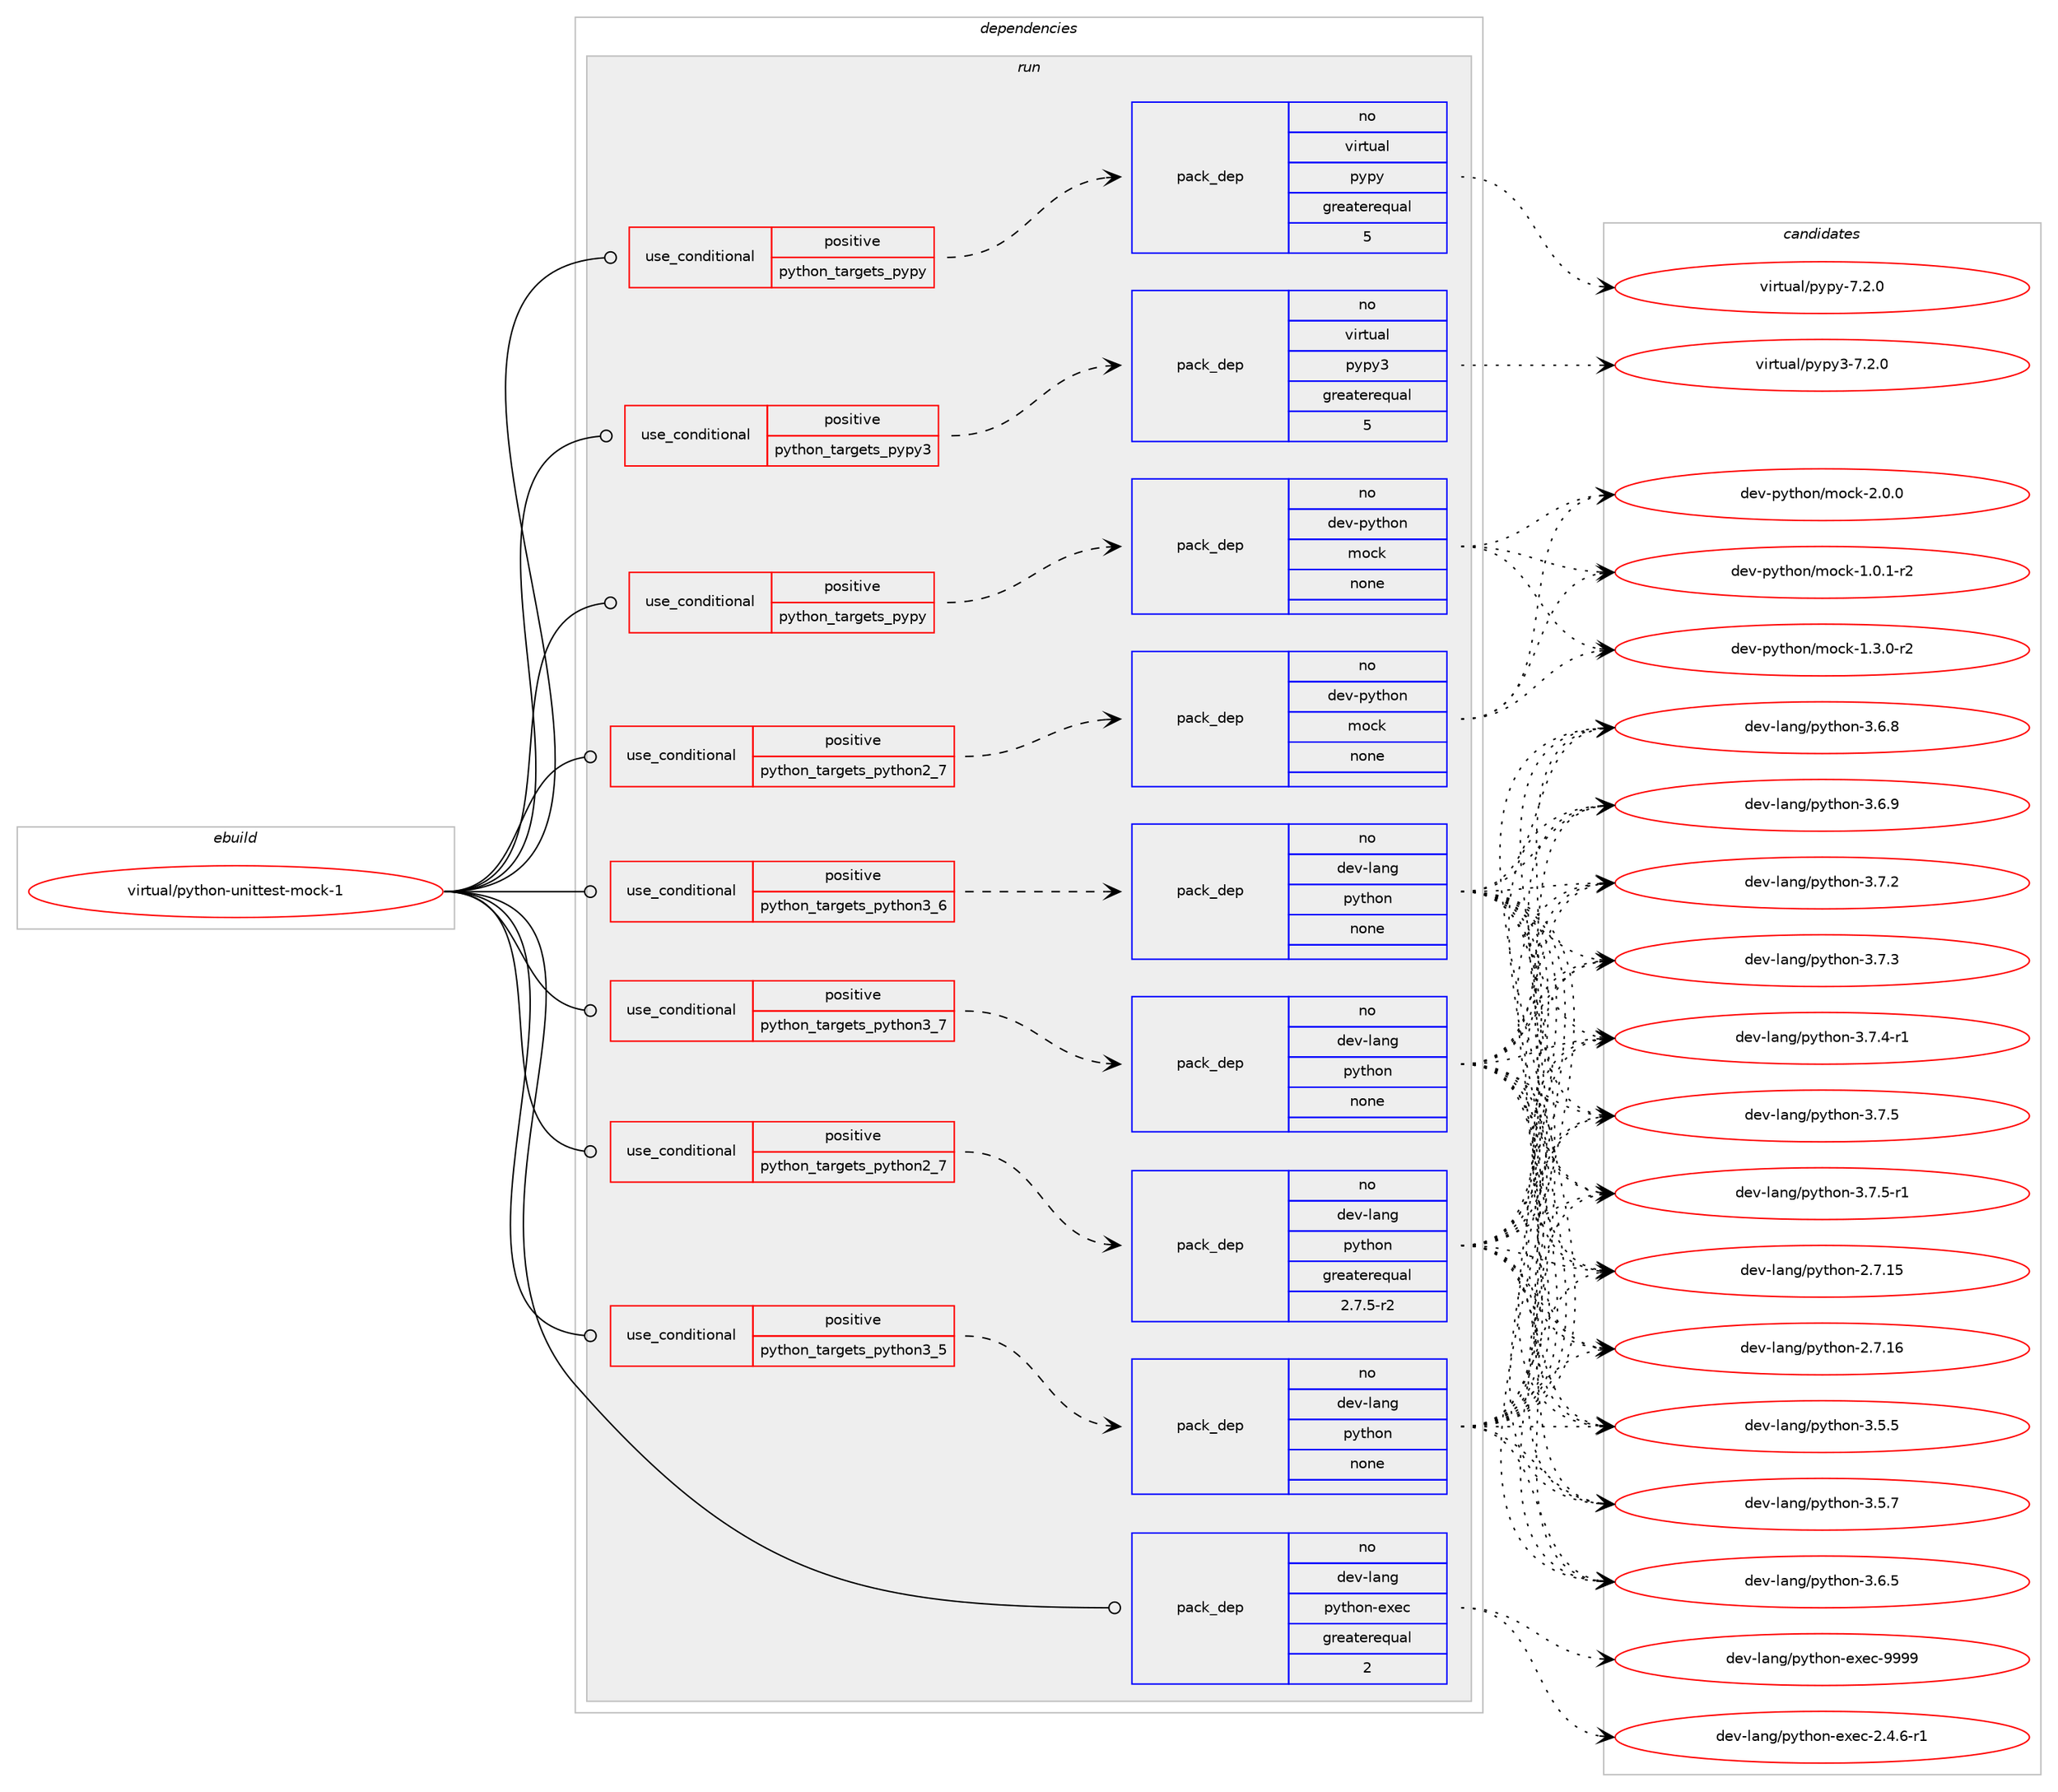 digraph prolog {

# *************
# Graph options
# *************

newrank=true;
concentrate=true;
compound=true;
graph [rankdir=LR,fontname=Helvetica,fontsize=10,ranksep=1.5];#, ranksep=2.5, nodesep=0.2];
edge  [arrowhead=vee];
node  [fontname=Helvetica,fontsize=10];

# **********
# The ebuild
# **********

subgraph cluster_leftcol {
color=gray;
rank=same;
label=<<i>ebuild</i>>;
id [label="virtual/python-unittest-mock-1", color=red, width=4, href="../virtual/python-unittest-mock-1.svg"];
}

# ****************
# The dependencies
# ****************

subgraph cluster_midcol {
color=gray;
label=<<i>dependencies</i>>;
subgraph cluster_compile {
fillcolor="#eeeeee";
style=filled;
label=<<i>compile</i>>;
}
subgraph cluster_compileandrun {
fillcolor="#eeeeee";
style=filled;
label=<<i>compile and run</i>>;
}
subgraph cluster_run {
fillcolor="#eeeeee";
style=filled;
label=<<i>run</i>>;
subgraph cond216483 {
dependency902487 [label=<<TABLE BORDER="0" CELLBORDER="1" CELLSPACING="0" CELLPADDING="4"><TR><TD ROWSPAN="3" CELLPADDING="10">use_conditional</TD></TR><TR><TD>positive</TD></TR><TR><TD>python_targets_pypy</TD></TR></TABLE>>, shape=none, color=red];
subgraph pack669819 {
dependency902488 [label=<<TABLE BORDER="0" CELLBORDER="1" CELLSPACING="0" CELLPADDING="4" WIDTH="220"><TR><TD ROWSPAN="6" CELLPADDING="30">pack_dep</TD></TR><TR><TD WIDTH="110">no</TD></TR><TR><TD>dev-python</TD></TR><TR><TD>mock</TD></TR><TR><TD>none</TD></TR><TR><TD></TD></TR></TABLE>>, shape=none, color=blue];
}
dependency902487:e -> dependency902488:w [weight=20,style="dashed",arrowhead="vee"];
}
id:e -> dependency902487:w [weight=20,style="solid",arrowhead="odot"];
subgraph cond216484 {
dependency902489 [label=<<TABLE BORDER="0" CELLBORDER="1" CELLSPACING="0" CELLPADDING="4"><TR><TD ROWSPAN="3" CELLPADDING="10">use_conditional</TD></TR><TR><TD>positive</TD></TR><TR><TD>python_targets_pypy</TD></TR></TABLE>>, shape=none, color=red];
subgraph pack669820 {
dependency902490 [label=<<TABLE BORDER="0" CELLBORDER="1" CELLSPACING="0" CELLPADDING="4" WIDTH="220"><TR><TD ROWSPAN="6" CELLPADDING="30">pack_dep</TD></TR><TR><TD WIDTH="110">no</TD></TR><TR><TD>virtual</TD></TR><TR><TD>pypy</TD></TR><TR><TD>greaterequal</TD></TR><TR><TD>5</TD></TR></TABLE>>, shape=none, color=blue];
}
dependency902489:e -> dependency902490:w [weight=20,style="dashed",arrowhead="vee"];
}
id:e -> dependency902489:w [weight=20,style="solid",arrowhead="odot"];
subgraph cond216485 {
dependency902491 [label=<<TABLE BORDER="0" CELLBORDER="1" CELLSPACING="0" CELLPADDING="4"><TR><TD ROWSPAN="3" CELLPADDING="10">use_conditional</TD></TR><TR><TD>positive</TD></TR><TR><TD>python_targets_pypy3</TD></TR></TABLE>>, shape=none, color=red];
subgraph pack669821 {
dependency902492 [label=<<TABLE BORDER="0" CELLBORDER="1" CELLSPACING="0" CELLPADDING="4" WIDTH="220"><TR><TD ROWSPAN="6" CELLPADDING="30">pack_dep</TD></TR><TR><TD WIDTH="110">no</TD></TR><TR><TD>virtual</TD></TR><TR><TD>pypy3</TD></TR><TR><TD>greaterequal</TD></TR><TR><TD>5</TD></TR></TABLE>>, shape=none, color=blue];
}
dependency902491:e -> dependency902492:w [weight=20,style="dashed",arrowhead="vee"];
}
id:e -> dependency902491:w [weight=20,style="solid",arrowhead="odot"];
subgraph cond216486 {
dependency902493 [label=<<TABLE BORDER="0" CELLBORDER="1" CELLSPACING="0" CELLPADDING="4"><TR><TD ROWSPAN="3" CELLPADDING="10">use_conditional</TD></TR><TR><TD>positive</TD></TR><TR><TD>python_targets_python2_7</TD></TR></TABLE>>, shape=none, color=red];
subgraph pack669822 {
dependency902494 [label=<<TABLE BORDER="0" CELLBORDER="1" CELLSPACING="0" CELLPADDING="4" WIDTH="220"><TR><TD ROWSPAN="6" CELLPADDING="30">pack_dep</TD></TR><TR><TD WIDTH="110">no</TD></TR><TR><TD>dev-lang</TD></TR><TR><TD>python</TD></TR><TR><TD>greaterequal</TD></TR><TR><TD>2.7.5-r2</TD></TR></TABLE>>, shape=none, color=blue];
}
dependency902493:e -> dependency902494:w [weight=20,style="dashed",arrowhead="vee"];
}
id:e -> dependency902493:w [weight=20,style="solid",arrowhead="odot"];
subgraph cond216487 {
dependency902495 [label=<<TABLE BORDER="0" CELLBORDER="1" CELLSPACING="0" CELLPADDING="4"><TR><TD ROWSPAN="3" CELLPADDING="10">use_conditional</TD></TR><TR><TD>positive</TD></TR><TR><TD>python_targets_python2_7</TD></TR></TABLE>>, shape=none, color=red];
subgraph pack669823 {
dependency902496 [label=<<TABLE BORDER="0" CELLBORDER="1" CELLSPACING="0" CELLPADDING="4" WIDTH="220"><TR><TD ROWSPAN="6" CELLPADDING="30">pack_dep</TD></TR><TR><TD WIDTH="110">no</TD></TR><TR><TD>dev-python</TD></TR><TR><TD>mock</TD></TR><TR><TD>none</TD></TR><TR><TD></TD></TR></TABLE>>, shape=none, color=blue];
}
dependency902495:e -> dependency902496:w [weight=20,style="dashed",arrowhead="vee"];
}
id:e -> dependency902495:w [weight=20,style="solid",arrowhead="odot"];
subgraph cond216488 {
dependency902497 [label=<<TABLE BORDER="0" CELLBORDER="1" CELLSPACING="0" CELLPADDING="4"><TR><TD ROWSPAN="3" CELLPADDING="10">use_conditional</TD></TR><TR><TD>positive</TD></TR><TR><TD>python_targets_python3_5</TD></TR></TABLE>>, shape=none, color=red];
subgraph pack669824 {
dependency902498 [label=<<TABLE BORDER="0" CELLBORDER="1" CELLSPACING="0" CELLPADDING="4" WIDTH="220"><TR><TD ROWSPAN="6" CELLPADDING="30">pack_dep</TD></TR><TR><TD WIDTH="110">no</TD></TR><TR><TD>dev-lang</TD></TR><TR><TD>python</TD></TR><TR><TD>none</TD></TR><TR><TD></TD></TR></TABLE>>, shape=none, color=blue];
}
dependency902497:e -> dependency902498:w [weight=20,style="dashed",arrowhead="vee"];
}
id:e -> dependency902497:w [weight=20,style="solid",arrowhead="odot"];
subgraph cond216489 {
dependency902499 [label=<<TABLE BORDER="0" CELLBORDER="1" CELLSPACING="0" CELLPADDING="4"><TR><TD ROWSPAN="3" CELLPADDING="10">use_conditional</TD></TR><TR><TD>positive</TD></TR><TR><TD>python_targets_python3_6</TD></TR></TABLE>>, shape=none, color=red];
subgraph pack669825 {
dependency902500 [label=<<TABLE BORDER="0" CELLBORDER="1" CELLSPACING="0" CELLPADDING="4" WIDTH="220"><TR><TD ROWSPAN="6" CELLPADDING="30">pack_dep</TD></TR><TR><TD WIDTH="110">no</TD></TR><TR><TD>dev-lang</TD></TR><TR><TD>python</TD></TR><TR><TD>none</TD></TR><TR><TD></TD></TR></TABLE>>, shape=none, color=blue];
}
dependency902499:e -> dependency902500:w [weight=20,style="dashed",arrowhead="vee"];
}
id:e -> dependency902499:w [weight=20,style="solid",arrowhead="odot"];
subgraph cond216490 {
dependency902501 [label=<<TABLE BORDER="0" CELLBORDER="1" CELLSPACING="0" CELLPADDING="4"><TR><TD ROWSPAN="3" CELLPADDING="10">use_conditional</TD></TR><TR><TD>positive</TD></TR><TR><TD>python_targets_python3_7</TD></TR></TABLE>>, shape=none, color=red];
subgraph pack669826 {
dependency902502 [label=<<TABLE BORDER="0" CELLBORDER="1" CELLSPACING="0" CELLPADDING="4" WIDTH="220"><TR><TD ROWSPAN="6" CELLPADDING="30">pack_dep</TD></TR><TR><TD WIDTH="110">no</TD></TR><TR><TD>dev-lang</TD></TR><TR><TD>python</TD></TR><TR><TD>none</TD></TR><TR><TD></TD></TR></TABLE>>, shape=none, color=blue];
}
dependency902501:e -> dependency902502:w [weight=20,style="dashed",arrowhead="vee"];
}
id:e -> dependency902501:w [weight=20,style="solid",arrowhead="odot"];
subgraph pack669827 {
dependency902503 [label=<<TABLE BORDER="0" CELLBORDER="1" CELLSPACING="0" CELLPADDING="4" WIDTH="220"><TR><TD ROWSPAN="6" CELLPADDING="30">pack_dep</TD></TR><TR><TD WIDTH="110">no</TD></TR><TR><TD>dev-lang</TD></TR><TR><TD>python-exec</TD></TR><TR><TD>greaterequal</TD></TR><TR><TD>2</TD></TR></TABLE>>, shape=none, color=blue];
}
id:e -> dependency902503:w [weight=20,style="solid",arrowhead="odot"];
}
}

# **************
# The candidates
# **************

subgraph cluster_choices {
rank=same;
color=gray;
label=<<i>candidates</i>>;

subgraph choice669819 {
color=black;
nodesep=1;
choice1001011184511212111610411111047109111991074549464846494511450 [label="dev-python/mock-1.0.1-r2", color=red, width=4,href="../dev-python/mock-1.0.1-r2.svg"];
choice1001011184511212111610411111047109111991074549465146484511450 [label="dev-python/mock-1.3.0-r2", color=red, width=4,href="../dev-python/mock-1.3.0-r2.svg"];
choice100101118451121211161041111104710911199107455046484648 [label="dev-python/mock-2.0.0", color=red, width=4,href="../dev-python/mock-2.0.0.svg"];
dependency902488:e -> choice1001011184511212111610411111047109111991074549464846494511450:w [style=dotted,weight="100"];
dependency902488:e -> choice1001011184511212111610411111047109111991074549465146484511450:w [style=dotted,weight="100"];
dependency902488:e -> choice100101118451121211161041111104710911199107455046484648:w [style=dotted,weight="100"];
}
subgraph choice669820 {
color=black;
nodesep=1;
choice1181051141161179710847112121112121455546504648 [label="virtual/pypy-7.2.0", color=red, width=4,href="../virtual/pypy-7.2.0.svg"];
dependency902490:e -> choice1181051141161179710847112121112121455546504648:w [style=dotted,weight="100"];
}
subgraph choice669821 {
color=black;
nodesep=1;
choice118105114116117971084711212111212151455546504648 [label="virtual/pypy3-7.2.0", color=red, width=4,href="../virtual/pypy3-7.2.0.svg"];
dependency902492:e -> choice118105114116117971084711212111212151455546504648:w [style=dotted,weight="100"];
}
subgraph choice669822 {
color=black;
nodesep=1;
choice10010111845108971101034711212111610411111045504655464953 [label="dev-lang/python-2.7.15", color=red, width=4,href="../dev-lang/python-2.7.15.svg"];
choice10010111845108971101034711212111610411111045504655464954 [label="dev-lang/python-2.7.16", color=red, width=4,href="../dev-lang/python-2.7.16.svg"];
choice100101118451089711010347112121116104111110455146534653 [label="dev-lang/python-3.5.5", color=red, width=4,href="../dev-lang/python-3.5.5.svg"];
choice100101118451089711010347112121116104111110455146534655 [label="dev-lang/python-3.5.7", color=red, width=4,href="../dev-lang/python-3.5.7.svg"];
choice100101118451089711010347112121116104111110455146544653 [label="dev-lang/python-3.6.5", color=red, width=4,href="../dev-lang/python-3.6.5.svg"];
choice100101118451089711010347112121116104111110455146544656 [label="dev-lang/python-3.6.8", color=red, width=4,href="../dev-lang/python-3.6.8.svg"];
choice100101118451089711010347112121116104111110455146544657 [label="dev-lang/python-3.6.9", color=red, width=4,href="../dev-lang/python-3.6.9.svg"];
choice100101118451089711010347112121116104111110455146554650 [label="dev-lang/python-3.7.2", color=red, width=4,href="../dev-lang/python-3.7.2.svg"];
choice100101118451089711010347112121116104111110455146554651 [label="dev-lang/python-3.7.3", color=red, width=4,href="../dev-lang/python-3.7.3.svg"];
choice1001011184510897110103471121211161041111104551465546524511449 [label="dev-lang/python-3.7.4-r1", color=red, width=4,href="../dev-lang/python-3.7.4-r1.svg"];
choice100101118451089711010347112121116104111110455146554653 [label="dev-lang/python-3.7.5", color=red, width=4,href="../dev-lang/python-3.7.5.svg"];
choice1001011184510897110103471121211161041111104551465546534511449 [label="dev-lang/python-3.7.5-r1", color=red, width=4,href="../dev-lang/python-3.7.5-r1.svg"];
dependency902494:e -> choice10010111845108971101034711212111610411111045504655464953:w [style=dotted,weight="100"];
dependency902494:e -> choice10010111845108971101034711212111610411111045504655464954:w [style=dotted,weight="100"];
dependency902494:e -> choice100101118451089711010347112121116104111110455146534653:w [style=dotted,weight="100"];
dependency902494:e -> choice100101118451089711010347112121116104111110455146534655:w [style=dotted,weight="100"];
dependency902494:e -> choice100101118451089711010347112121116104111110455146544653:w [style=dotted,weight="100"];
dependency902494:e -> choice100101118451089711010347112121116104111110455146544656:w [style=dotted,weight="100"];
dependency902494:e -> choice100101118451089711010347112121116104111110455146544657:w [style=dotted,weight="100"];
dependency902494:e -> choice100101118451089711010347112121116104111110455146554650:w [style=dotted,weight="100"];
dependency902494:e -> choice100101118451089711010347112121116104111110455146554651:w [style=dotted,weight="100"];
dependency902494:e -> choice1001011184510897110103471121211161041111104551465546524511449:w [style=dotted,weight="100"];
dependency902494:e -> choice100101118451089711010347112121116104111110455146554653:w [style=dotted,weight="100"];
dependency902494:e -> choice1001011184510897110103471121211161041111104551465546534511449:w [style=dotted,weight="100"];
}
subgraph choice669823 {
color=black;
nodesep=1;
choice1001011184511212111610411111047109111991074549464846494511450 [label="dev-python/mock-1.0.1-r2", color=red, width=4,href="../dev-python/mock-1.0.1-r2.svg"];
choice1001011184511212111610411111047109111991074549465146484511450 [label="dev-python/mock-1.3.0-r2", color=red, width=4,href="../dev-python/mock-1.3.0-r2.svg"];
choice100101118451121211161041111104710911199107455046484648 [label="dev-python/mock-2.0.0", color=red, width=4,href="../dev-python/mock-2.0.0.svg"];
dependency902496:e -> choice1001011184511212111610411111047109111991074549464846494511450:w [style=dotted,weight="100"];
dependency902496:e -> choice1001011184511212111610411111047109111991074549465146484511450:w [style=dotted,weight="100"];
dependency902496:e -> choice100101118451121211161041111104710911199107455046484648:w [style=dotted,weight="100"];
}
subgraph choice669824 {
color=black;
nodesep=1;
choice10010111845108971101034711212111610411111045504655464953 [label="dev-lang/python-2.7.15", color=red, width=4,href="../dev-lang/python-2.7.15.svg"];
choice10010111845108971101034711212111610411111045504655464954 [label="dev-lang/python-2.7.16", color=red, width=4,href="../dev-lang/python-2.7.16.svg"];
choice100101118451089711010347112121116104111110455146534653 [label="dev-lang/python-3.5.5", color=red, width=4,href="../dev-lang/python-3.5.5.svg"];
choice100101118451089711010347112121116104111110455146534655 [label="dev-lang/python-3.5.7", color=red, width=4,href="../dev-lang/python-3.5.7.svg"];
choice100101118451089711010347112121116104111110455146544653 [label="dev-lang/python-3.6.5", color=red, width=4,href="../dev-lang/python-3.6.5.svg"];
choice100101118451089711010347112121116104111110455146544656 [label="dev-lang/python-3.6.8", color=red, width=4,href="../dev-lang/python-3.6.8.svg"];
choice100101118451089711010347112121116104111110455146544657 [label="dev-lang/python-3.6.9", color=red, width=4,href="../dev-lang/python-3.6.9.svg"];
choice100101118451089711010347112121116104111110455146554650 [label="dev-lang/python-3.7.2", color=red, width=4,href="../dev-lang/python-3.7.2.svg"];
choice100101118451089711010347112121116104111110455146554651 [label="dev-lang/python-3.7.3", color=red, width=4,href="../dev-lang/python-3.7.3.svg"];
choice1001011184510897110103471121211161041111104551465546524511449 [label="dev-lang/python-3.7.4-r1", color=red, width=4,href="../dev-lang/python-3.7.4-r1.svg"];
choice100101118451089711010347112121116104111110455146554653 [label="dev-lang/python-3.7.5", color=red, width=4,href="../dev-lang/python-3.7.5.svg"];
choice1001011184510897110103471121211161041111104551465546534511449 [label="dev-lang/python-3.7.5-r1", color=red, width=4,href="../dev-lang/python-3.7.5-r1.svg"];
dependency902498:e -> choice10010111845108971101034711212111610411111045504655464953:w [style=dotted,weight="100"];
dependency902498:e -> choice10010111845108971101034711212111610411111045504655464954:w [style=dotted,weight="100"];
dependency902498:e -> choice100101118451089711010347112121116104111110455146534653:w [style=dotted,weight="100"];
dependency902498:e -> choice100101118451089711010347112121116104111110455146534655:w [style=dotted,weight="100"];
dependency902498:e -> choice100101118451089711010347112121116104111110455146544653:w [style=dotted,weight="100"];
dependency902498:e -> choice100101118451089711010347112121116104111110455146544656:w [style=dotted,weight="100"];
dependency902498:e -> choice100101118451089711010347112121116104111110455146544657:w [style=dotted,weight="100"];
dependency902498:e -> choice100101118451089711010347112121116104111110455146554650:w [style=dotted,weight="100"];
dependency902498:e -> choice100101118451089711010347112121116104111110455146554651:w [style=dotted,weight="100"];
dependency902498:e -> choice1001011184510897110103471121211161041111104551465546524511449:w [style=dotted,weight="100"];
dependency902498:e -> choice100101118451089711010347112121116104111110455146554653:w [style=dotted,weight="100"];
dependency902498:e -> choice1001011184510897110103471121211161041111104551465546534511449:w [style=dotted,weight="100"];
}
subgraph choice669825 {
color=black;
nodesep=1;
choice10010111845108971101034711212111610411111045504655464953 [label="dev-lang/python-2.7.15", color=red, width=4,href="../dev-lang/python-2.7.15.svg"];
choice10010111845108971101034711212111610411111045504655464954 [label="dev-lang/python-2.7.16", color=red, width=4,href="../dev-lang/python-2.7.16.svg"];
choice100101118451089711010347112121116104111110455146534653 [label="dev-lang/python-3.5.5", color=red, width=4,href="../dev-lang/python-3.5.5.svg"];
choice100101118451089711010347112121116104111110455146534655 [label="dev-lang/python-3.5.7", color=red, width=4,href="../dev-lang/python-3.5.7.svg"];
choice100101118451089711010347112121116104111110455146544653 [label="dev-lang/python-3.6.5", color=red, width=4,href="../dev-lang/python-3.6.5.svg"];
choice100101118451089711010347112121116104111110455146544656 [label="dev-lang/python-3.6.8", color=red, width=4,href="../dev-lang/python-3.6.8.svg"];
choice100101118451089711010347112121116104111110455146544657 [label="dev-lang/python-3.6.9", color=red, width=4,href="../dev-lang/python-3.6.9.svg"];
choice100101118451089711010347112121116104111110455146554650 [label="dev-lang/python-3.7.2", color=red, width=4,href="../dev-lang/python-3.7.2.svg"];
choice100101118451089711010347112121116104111110455146554651 [label="dev-lang/python-3.7.3", color=red, width=4,href="../dev-lang/python-3.7.3.svg"];
choice1001011184510897110103471121211161041111104551465546524511449 [label="dev-lang/python-3.7.4-r1", color=red, width=4,href="../dev-lang/python-3.7.4-r1.svg"];
choice100101118451089711010347112121116104111110455146554653 [label="dev-lang/python-3.7.5", color=red, width=4,href="../dev-lang/python-3.7.5.svg"];
choice1001011184510897110103471121211161041111104551465546534511449 [label="dev-lang/python-3.7.5-r1", color=red, width=4,href="../dev-lang/python-3.7.5-r1.svg"];
dependency902500:e -> choice10010111845108971101034711212111610411111045504655464953:w [style=dotted,weight="100"];
dependency902500:e -> choice10010111845108971101034711212111610411111045504655464954:w [style=dotted,weight="100"];
dependency902500:e -> choice100101118451089711010347112121116104111110455146534653:w [style=dotted,weight="100"];
dependency902500:e -> choice100101118451089711010347112121116104111110455146534655:w [style=dotted,weight="100"];
dependency902500:e -> choice100101118451089711010347112121116104111110455146544653:w [style=dotted,weight="100"];
dependency902500:e -> choice100101118451089711010347112121116104111110455146544656:w [style=dotted,weight="100"];
dependency902500:e -> choice100101118451089711010347112121116104111110455146544657:w [style=dotted,weight="100"];
dependency902500:e -> choice100101118451089711010347112121116104111110455146554650:w [style=dotted,weight="100"];
dependency902500:e -> choice100101118451089711010347112121116104111110455146554651:w [style=dotted,weight="100"];
dependency902500:e -> choice1001011184510897110103471121211161041111104551465546524511449:w [style=dotted,weight="100"];
dependency902500:e -> choice100101118451089711010347112121116104111110455146554653:w [style=dotted,weight="100"];
dependency902500:e -> choice1001011184510897110103471121211161041111104551465546534511449:w [style=dotted,weight="100"];
}
subgraph choice669826 {
color=black;
nodesep=1;
choice10010111845108971101034711212111610411111045504655464953 [label="dev-lang/python-2.7.15", color=red, width=4,href="../dev-lang/python-2.7.15.svg"];
choice10010111845108971101034711212111610411111045504655464954 [label="dev-lang/python-2.7.16", color=red, width=4,href="../dev-lang/python-2.7.16.svg"];
choice100101118451089711010347112121116104111110455146534653 [label="dev-lang/python-3.5.5", color=red, width=4,href="../dev-lang/python-3.5.5.svg"];
choice100101118451089711010347112121116104111110455146534655 [label="dev-lang/python-3.5.7", color=red, width=4,href="../dev-lang/python-3.5.7.svg"];
choice100101118451089711010347112121116104111110455146544653 [label="dev-lang/python-3.6.5", color=red, width=4,href="../dev-lang/python-3.6.5.svg"];
choice100101118451089711010347112121116104111110455146544656 [label="dev-lang/python-3.6.8", color=red, width=4,href="../dev-lang/python-3.6.8.svg"];
choice100101118451089711010347112121116104111110455146544657 [label="dev-lang/python-3.6.9", color=red, width=4,href="../dev-lang/python-3.6.9.svg"];
choice100101118451089711010347112121116104111110455146554650 [label="dev-lang/python-3.7.2", color=red, width=4,href="../dev-lang/python-3.7.2.svg"];
choice100101118451089711010347112121116104111110455146554651 [label="dev-lang/python-3.7.3", color=red, width=4,href="../dev-lang/python-3.7.3.svg"];
choice1001011184510897110103471121211161041111104551465546524511449 [label="dev-lang/python-3.7.4-r1", color=red, width=4,href="../dev-lang/python-3.7.4-r1.svg"];
choice100101118451089711010347112121116104111110455146554653 [label="dev-lang/python-3.7.5", color=red, width=4,href="../dev-lang/python-3.7.5.svg"];
choice1001011184510897110103471121211161041111104551465546534511449 [label="dev-lang/python-3.7.5-r1", color=red, width=4,href="../dev-lang/python-3.7.5-r1.svg"];
dependency902502:e -> choice10010111845108971101034711212111610411111045504655464953:w [style=dotted,weight="100"];
dependency902502:e -> choice10010111845108971101034711212111610411111045504655464954:w [style=dotted,weight="100"];
dependency902502:e -> choice100101118451089711010347112121116104111110455146534653:w [style=dotted,weight="100"];
dependency902502:e -> choice100101118451089711010347112121116104111110455146534655:w [style=dotted,weight="100"];
dependency902502:e -> choice100101118451089711010347112121116104111110455146544653:w [style=dotted,weight="100"];
dependency902502:e -> choice100101118451089711010347112121116104111110455146544656:w [style=dotted,weight="100"];
dependency902502:e -> choice100101118451089711010347112121116104111110455146544657:w [style=dotted,weight="100"];
dependency902502:e -> choice100101118451089711010347112121116104111110455146554650:w [style=dotted,weight="100"];
dependency902502:e -> choice100101118451089711010347112121116104111110455146554651:w [style=dotted,weight="100"];
dependency902502:e -> choice1001011184510897110103471121211161041111104551465546524511449:w [style=dotted,weight="100"];
dependency902502:e -> choice100101118451089711010347112121116104111110455146554653:w [style=dotted,weight="100"];
dependency902502:e -> choice1001011184510897110103471121211161041111104551465546534511449:w [style=dotted,weight="100"];
}
subgraph choice669827 {
color=black;
nodesep=1;
choice10010111845108971101034711212111610411111045101120101994550465246544511449 [label="dev-lang/python-exec-2.4.6-r1", color=red, width=4,href="../dev-lang/python-exec-2.4.6-r1.svg"];
choice10010111845108971101034711212111610411111045101120101994557575757 [label="dev-lang/python-exec-9999", color=red, width=4,href="../dev-lang/python-exec-9999.svg"];
dependency902503:e -> choice10010111845108971101034711212111610411111045101120101994550465246544511449:w [style=dotted,weight="100"];
dependency902503:e -> choice10010111845108971101034711212111610411111045101120101994557575757:w [style=dotted,weight="100"];
}
}

}
